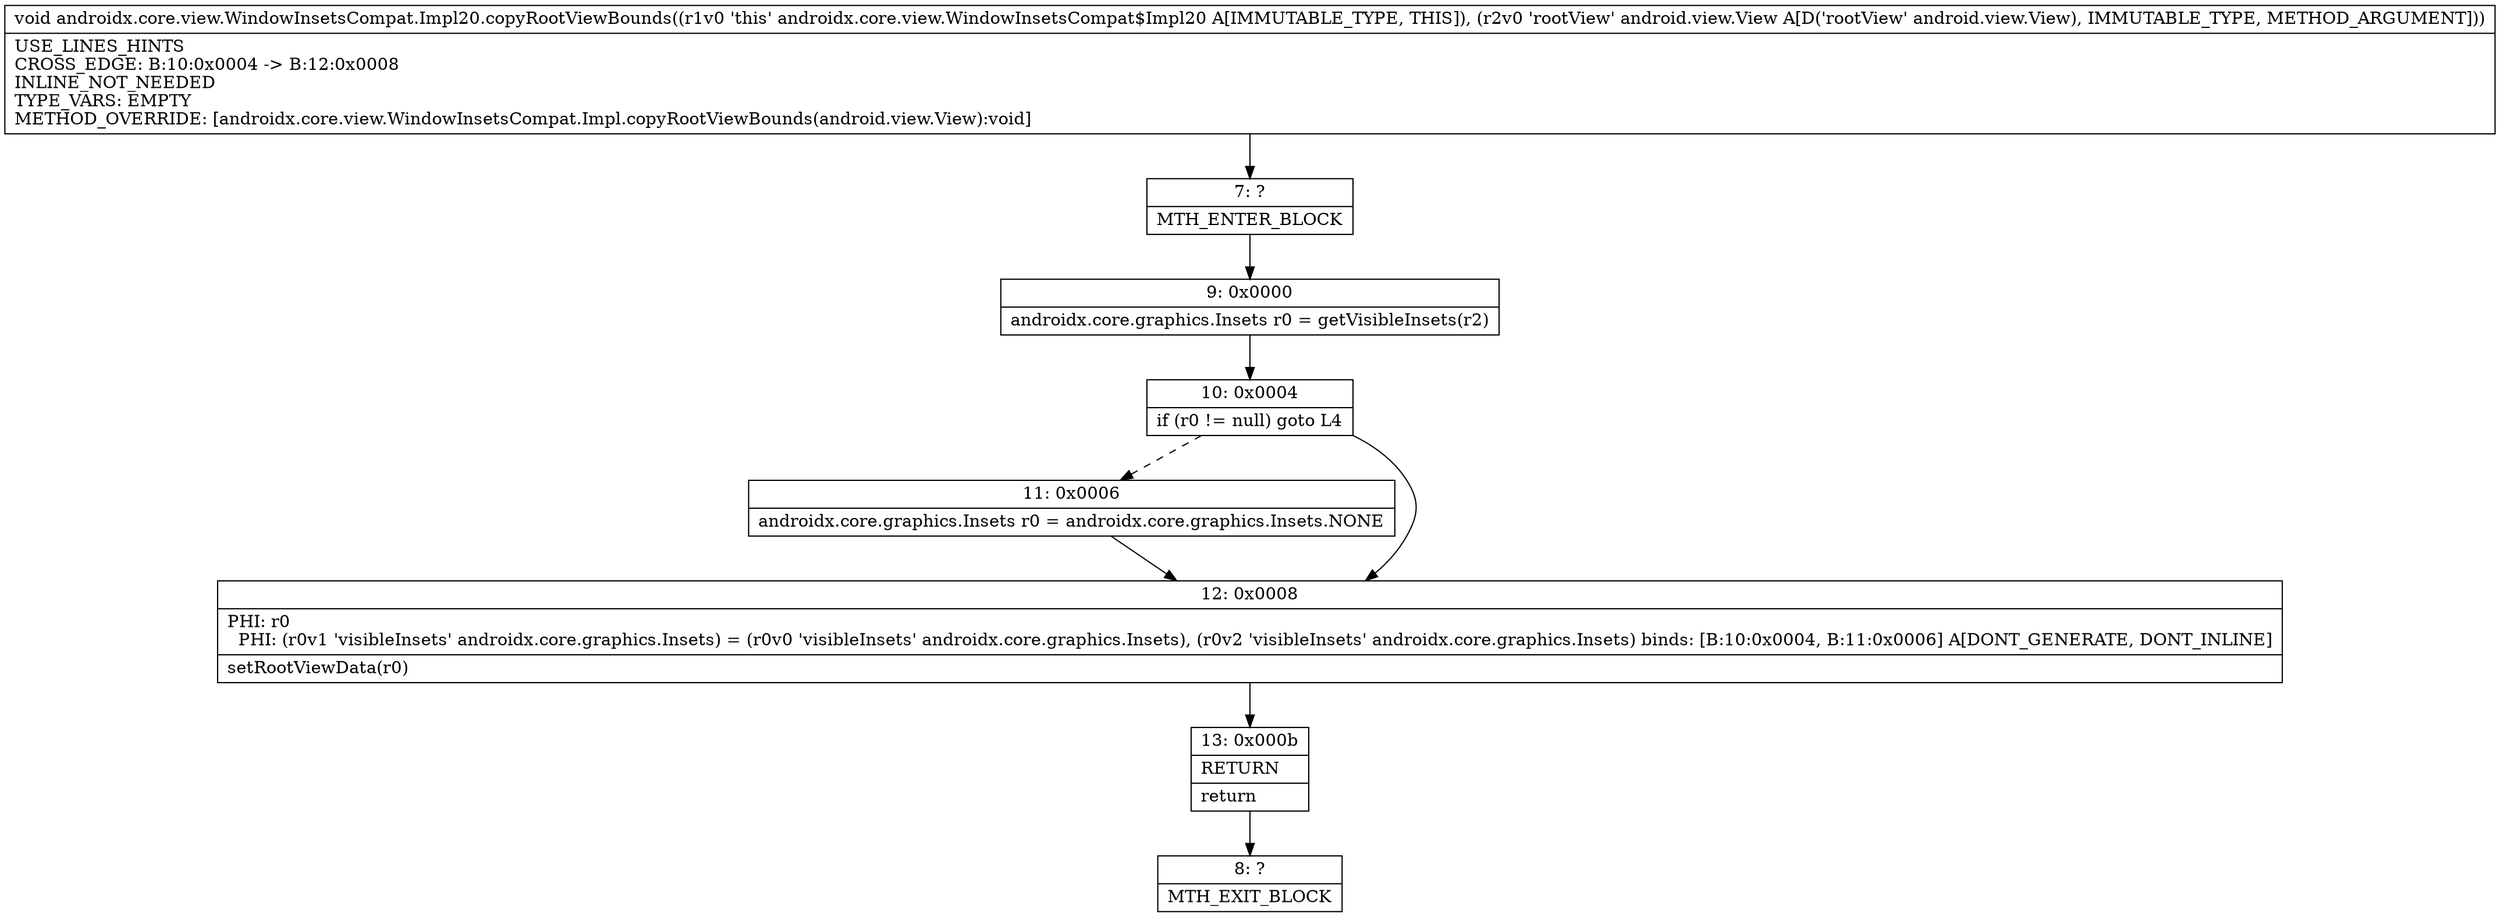 digraph "CFG forandroidx.core.view.WindowInsetsCompat.Impl20.copyRootViewBounds(Landroid\/view\/View;)V" {
Node_7 [shape=record,label="{7\:\ ?|MTH_ENTER_BLOCK\l}"];
Node_9 [shape=record,label="{9\:\ 0x0000|androidx.core.graphics.Insets r0 = getVisibleInsets(r2)\l}"];
Node_10 [shape=record,label="{10\:\ 0x0004|if (r0 != null) goto L4\l}"];
Node_11 [shape=record,label="{11\:\ 0x0006|androidx.core.graphics.Insets r0 = androidx.core.graphics.Insets.NONE\l}"];
Node_12 [shape=record,label="{12\:\ 0x0008|PHI: r0 \l  PHI: (r0v1 'visibleInsets' androidx.core.graphics.Insets) = (r0v0 'visibleInsets' androidx.core.graphics.Insets), (r0v2 'visibleInsets' androidx.core.graphics.Insets) binds: [B:10:0x0004, B:11:0x0006] A[DONT_GENERATE, DONT_INLINE]\l|setRootViewData(r0)\l}"];
Node_13 [shape=record,label="{13\:\ 0x000b|RETURN\l|return\l}"];
Node_8 [shape=record,label="{8\:\ ?|MTH_EXIT_BLOCK\l}"];
MethodNode[shape=record,label="{void androidx.core.view.WindowInsetsCompat.Impl20.copyRootViewBounds((r1v0 'this' androidx.core.view.WindowInsetsCompat$Impl20 A[IMMUTABLE_TYPE, THIS]), (r2v0 'rootView' android.view.View A[D('rootView' android.view.View), IMMUTABLE_TYPE, METHOD_ARGUMENT]))  | USE_LINES_HINTS\lCROSS_EDGE: B:10:0x0004 \-\> B:12:0x0008\lINLINE_NOT_NEEDED\lTYPE_VARS: EMPTY\lMETHOD_OVERRIDE: [androidx.core.view.WindowInsetsCompat.Impl.copyRootViewBounds(android.view.View):void]\l}"];
MethodNode -> Node_7;Node_7 -> Node_9;
Node_9 -> Node_10;
Node_10 -> Node_11[style=dashed];
Node_10 -> Node_12;
Node_11 -> Node_12;
Node_12 -> Node_13;
Node_13 -> Node_8;
}

